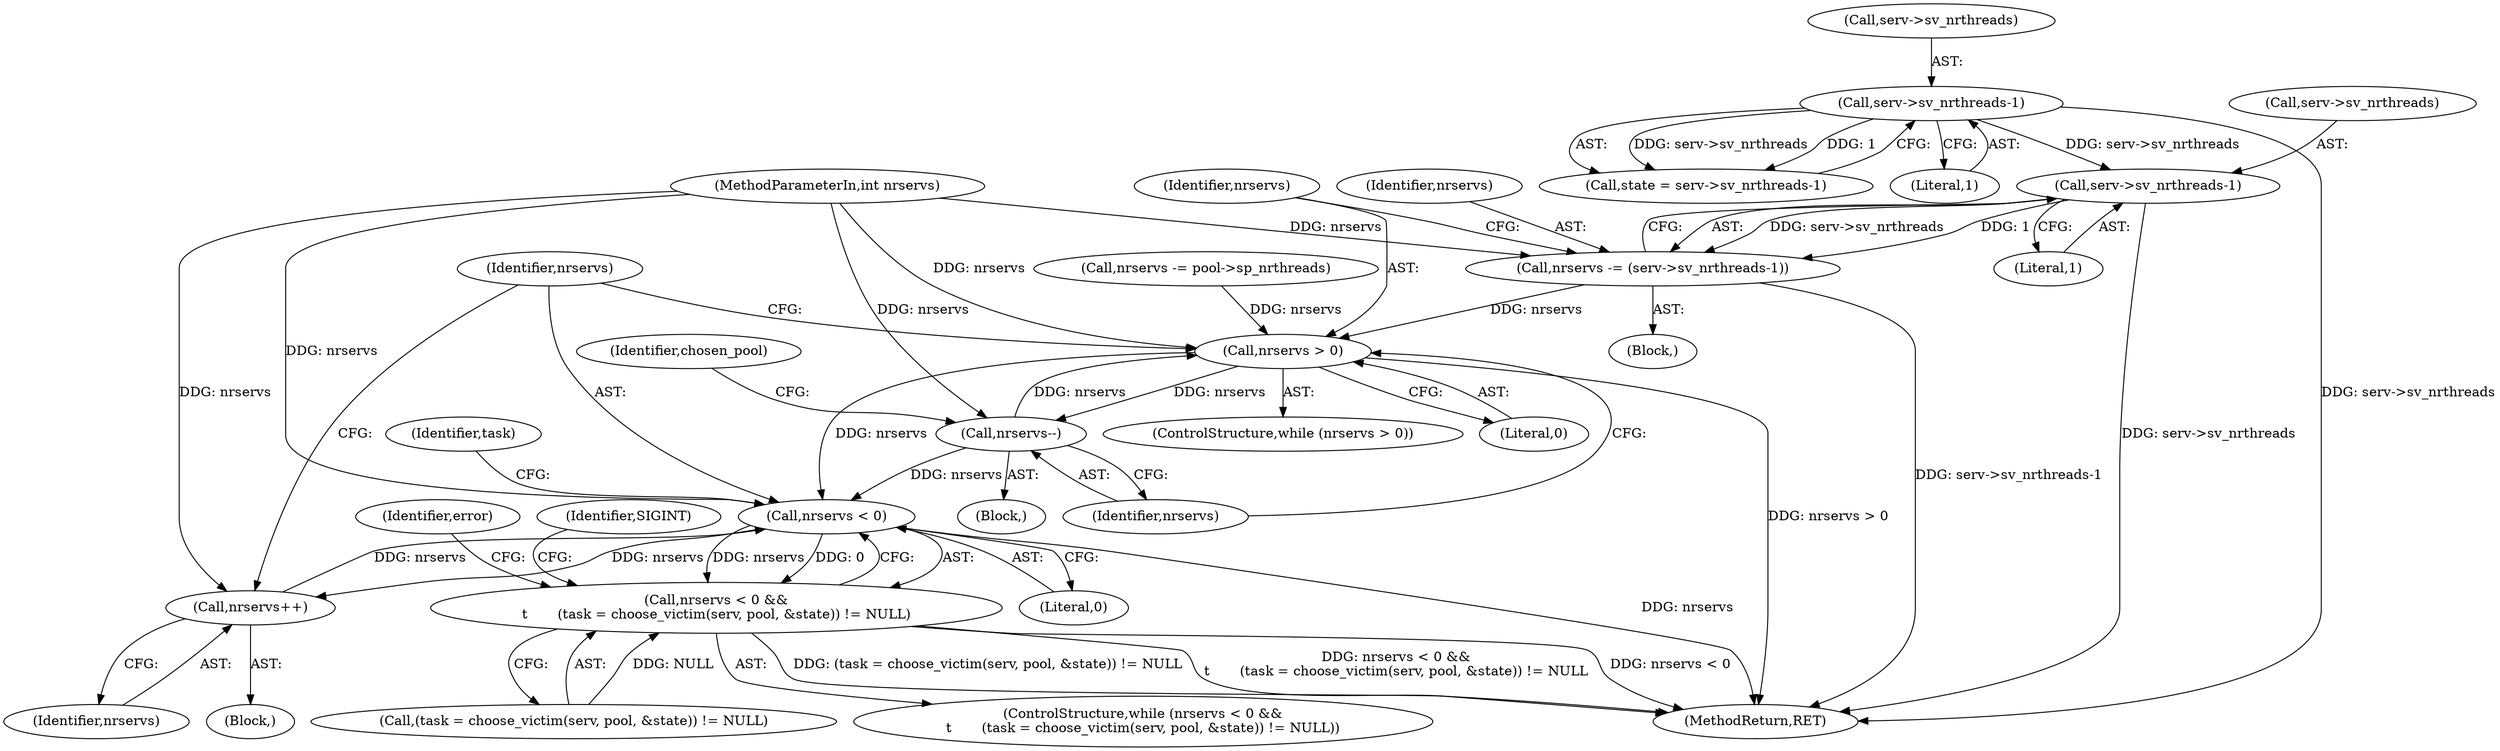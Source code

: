 digraph "1_linux_c70422f760c120480fee4de6c38804c72aa26bc1_20@API" {
"1000131" [label="(Call,serv->sv_nrthreads-1)"];
"1000118" [label="(Call,serv->sv_nrthreads-1)"];
"1000129" [label="(Call,nrservs -= (serv->sv_nrthreads-1))"];
"1000154" [label="(Call,nrservs > 0)"];
"1000158" [label="(Call,nrservs--)"];
"1000247" [label="(Call,nrservs < 0)"];
"1000246" [label="(Call,nrservs < 0 &&\n\t       (task = choose_victim(serv, pool, &state)) != NULL)"];
"1000264" [label="(Call,nrservs++)"];
"1000129" [label="(Call,nrservs -= (serv->sv_nrthreads-1))"];
"1000161" [label="(Identifier,chosen_pool)"];
"1000157" [label="(Block,)"];
"1000143" [label="(Call,nrservs -= pool->sp_nrthreads)"];
"1000131" [label="(Call,serv->sv_nrthreads-1)"];
"1000261" [label="(Identifier,SIGINT)"];
"1000267" [label="(Identifier,error)"];
"1000116" [label="(Call,state = serv->sv_nrthreads-1)"];
"1000128" [label="(Block,)"];
"1000119" [label="(Call,serv->sv_nrthreads)"];
"1000156" [label="(Literal,0)"];
"1000153" [label="(ControlStructure,while (nrservs > 0))"];
"1000249" [label="(Literal,0)"];
"1000250" [label="(Call,(task = choose_victim(serv, pool, &state)) != NULL)"];
"1000135" [label="(Literal,1)"];
"1000247" [label="(Call,nrservs < 0)"];
"1000265" [label="(Identifier,nrservs)"];
"1000155" [label="(Identifier,nrservs)"];
"1000159" [label="(Identifier,nrservs)"];
"1000246" [label="(Call,nrservs < 0 &&\n\t       (task = choose_victim(serv, pool, &state)) != NULL)"];
"1000245" [label="(ControlStructure,while (nrservs < 0 &&\n\t       (task = choose_victim(serv, pool, &state)) != NULL))"];
"1000158" [label="(Call,nrservs--)"];
"1000106" [label="(MethodParameterIn,int nrservs)"];
"1000154" [label="(Call,nrservs > 0)"];
"1000264" [label="(Call,nrservs++)"];
"1000122" [label="(Literal,1)"];
"1000259" [label="(Block,)"];
"1000268" [label="(MethodReturn,RET)"];
"1000252" [label="(Identifier,task)"];
"1000118" [label="(Call,serv->sv_nrthreads-1)"];
"1000248" [label="(Identifier,nrservs)"];
"1000130" [label="(Identifier,nrservs)"];
"1000132" [label="(Call,serv->sv_nrthreads)"];
"1000131" -> "1000129"  [label="AST: "];
"1000131" -> "1000135"  [label="CFG: "];
"1000132" -> "1000131"  [label="AST: "];
"1000135" -> "1000131"  [label="AST: "];
"1000129" -> "1000131"  [label="CFG: "];
"1000131" -> "1000268"  [label="DDG: serv->sv_nrthreads"];
"1000131" -> "1000129"  [label="DDG: serv->sv_nrthreads"];
"1000131" -> "1000129"  [label="DDG: 1"];
"1000118" -> "1000131"  [label="DDG: serv->sv_nrthreads"];
"1000118" -> "1000116"  [label="AST: "];
"1000118" -> "1000122"  [label="CFG: "];
"1000119" -> "1000118"  [label="AST: "];
"1000122" -> "1000118"  [label="AST: "];
"1000116" -> "1000118"  [label="CFG: "];
"1000118" -> "1000268"  [label="DDG: serv->sv_nrthreads"];
"1000118" -> "1000116"  [label="DDG: serv->sv_nrthreads"];
"1000118" -> "1000116"  [label="DDG: 1"];
"1000129" -> "1000128"  [label="AST: "];
"1000130" -> "1000129"  [label="AST: "];
"1000155" -> "1000129"  [label="CFG: "];
"1000129" -> "1000268"  [label="DDG: serv->sv_nrthreads-1"];
"1000106" -> "1000129"  [label="DDG: nrservs"];
"1000129" -> "1000154"  [label="DDG: nrservs"];
"1000154" -> "1000153"  [label="AST: "];
"1000154" -> "1000156"  [label="CFG: "];
"1000155" -> "1000154"  [label="AST: "];
"1000156" -> "1000154"  [label="AST: "];
"1000159" -> "1000154"  [label="CFG: "];
"1000248" -> "1000154"  [label="CFG: "];
"1000154" -> "1000268"  [label="DDG: nrservs > 0"];
"1000158" -> "1000154"  [label="DDG: nrservs"];
"1000143" -> "1000154"  [label="DDG: nrservs"];
"1000106" -> "1000154"  [label="DDG: nrservs"];
"1000154" -> "1000158"  [label="DDG: nrservs"];
"1000154" -> "1000247"  [label="DDG: nrservs"];
"1000158" -> "1000157"  [label="AST: "];
"1000158" -> "1000159"  [label="CFG: "];
"1000159" -> "1000158"  [label="AST: "];
"1000161" -> "1000158"  [label="CFG: "];
"1000106" -> "1000158"  [label="DDG: nrservs"];
"1000158" -> "1000247"  [label="DDG: nrservs"];
"1000247" -> "1000246"  [label="AST: "];
"1000247" -> "1000249"  [label="CFG: "];
"1000248" -> "1000247"  [label="AST: "];
"1000249" -> "1000247"  [label="AST: "];
"1000252" -> "1000247"  [label="CFG: "];
"1000246" -> "1000247"  [label="CFG: "];
"1000247" -> "1000268"  [label="DDG: nrservs"];
"1000247" -> "1000246"  [label="DDG: nrservs"];
"1000247" -> "1000246"  [label="DDG: 0"];
"1000264" -> "1000247"  [label="DDG: nrservs"];
"1000106" -> "1000247"  [label="DDG: nrservs"];
"1000247" -> "1000264"  [label="DDG: nrservs"];
"1000246" -> "1000245"  [label="AST: "];
"1000246" -> "1000250"  [label="CFG: "];
"1000250" -> "1000246"  [label="AST: "];
"1000261" -> "1000246"  [label="CFG: "];
"1000267" -> "1000246"  [label="CFG: "];
"1000246" -> "1000268"  [label="DDG: (task = choose_victim(serv, pool, &state)) != NULL"];
"1000246" -> "1000268"  [label="DDG: nrservs < 0 &&\n\t       (task = choose_victim(serv, pool, &state)) != NULL"];
"1000246" -> "1000268"  [label="DDG: nrservs < 0"];
"1000250" -> "1000246"  [label="DDG: NULL"];
"1000264" -> "1000259"  [label="AST: "];
"1000264" -> "1000265"  [label="CFG: "];
"1000265" -> "1000264"  [label="AST: "];
"1000248" -> "1000264"  [label="CFG: "];
"1000106" -> "1000264"  [label="DDG: nrservs"];
}
